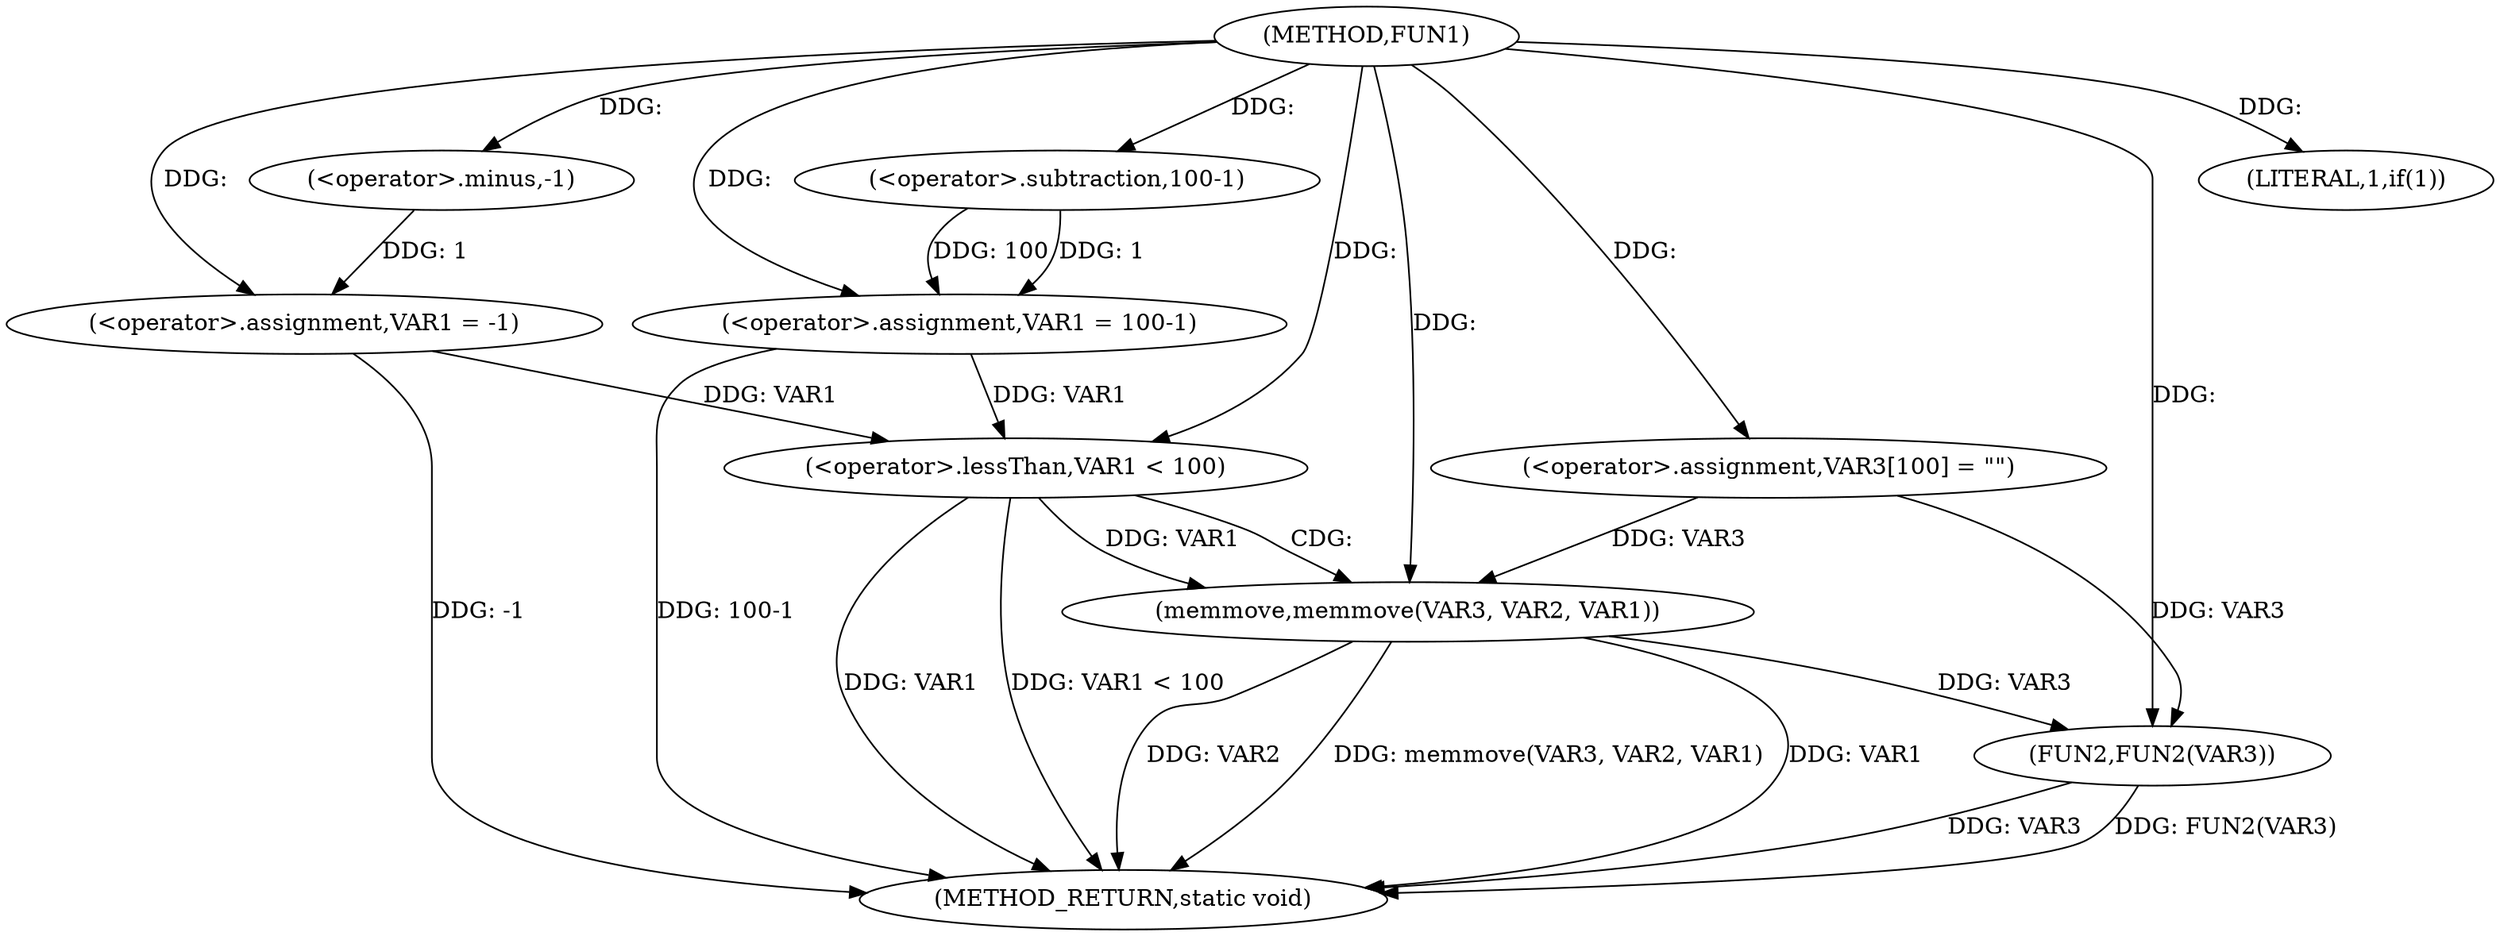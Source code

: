 digraph FUN1 {  
"1000100" [label = "(METHOD,FUN1)" ]
"1000132" [label = "(METHOD_RETURN,static void)" ]
"1000103" [label = "(<operator>.assignment,VAR1 = -1)" ]
"1000105" [label = "(<operator>.minus,-1)" ]
"1000108" [label = "(LITERAL,1,if(1))" ]
"1000110" [label = "(<operator>.assignment,VAR1 = 100-1)" ]
"1000112" [label = "(<operator>.subtraction,100-1)" ]
"1000118" [label = "(<operator>.assignment,VAR3[100] = \"\")" ]
"1000122" [label = "(<operator>.lessThan,VAR1 < 100)" ]
"1000126" [label = "(memmove,memmove(VAR3, VAR2, VAR1))" ]
"1000130" [label = "(FUN2,FUN2(VAR3))" ]
  "1000103" -> "1000132"  [ label = "DDG: -1"] 
  "1000122" -> "1000132"  [ label = "DDG: VAR1"] 
  "1000110" -> "1000132"  [ label = "DDG: 100-1"] 
  "1000122" -> "1000132"  [ label = "DDG: VAR1 < 100"] 
  "1000126" -> "1000132"  [ label = "DDG: VAR2"] 
  "1000130" -> "1000132"  [ label = "DDG: VAR3"] 
  "1000130" -> "1000132"  [ label = "DDG: FUN2(VAR3)"] 
  "1000126" -> "1000132"  [ label = "DDG: memmove(VAR3, VAR2, VAR1)"] 
  "1000126" -> "1000132"  [ label = "DDG: VAR1"] 
  "1000105" -> "1000103"  [ label = "DDG: 1"] 
  "1000100" -> "1000103"  [ label = "DDG: "] 
  "1000100" -> "1000105"  [ label = "DDG: "] 
  "1000100" -> "1000108"  [ label = "DDG: "] 
  "1000112" -> "1000110"  [ label = "DDG: 100"] 
  "1000112" -> "1000110"  [ label = "DDG: 1"] 
  "1000100" -> "1000110"  [ label = "DDG: "] 
  "1000100" -> "1000112"  [ label = "DDG: "] 
  "1000100" -> "1000118"  [ label = "DDG: "] 
  "1000103" -> "1000122"  [ label = "DDG: VAR1"] 
  "1000110" -> "1000122"  [ label = "DDG: VAR1"] 
  "1000100" -> "1000122"  [ label = "DDG: "] 
  "1000118" -> "1000126"  [ label = "DDG: VAR3"] 
  "1000100" -> "1000126"  [ label = "DDG: "] 
  "1000122" -> "1000126"  [ label = "DDG: VAR1"] 
  "1000126" -> "1000130"  [ label = "DDG: VAR3"] 
  "1000118" -> "1000130"  [ label = "DDG: VAR3"] 
  "1000100" -> "1000130"  [ label = "DDG: "] 
  "1000122" -> "1000126"  [ label = "CDG: "] 
}
